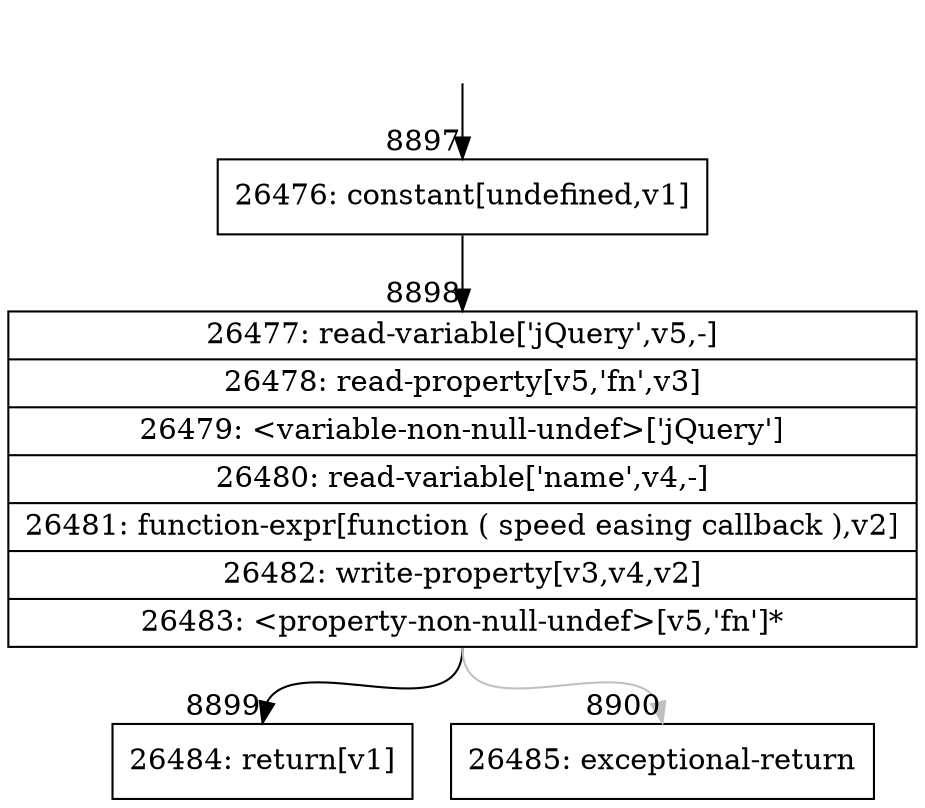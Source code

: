 digraph {
rankdir="TD"
BB_entry552[shape=none,label=""];
BB_entry552 -> BB8897 [tailport=s, headport=n, headlabel="    8897"]
BB8897 [shape=record label="{26476: constant[undefined,v1]}" ] 
BB8897 -> BB8898 [tailport=s, headport=n, headlabel="      8898"]
BB8898 [shape=record label="{26477: read-variable['jQuery',v5,-]|26478: read-property[v5,'fn',v3]|26479: \<variable-non-null-undef\>['jQuery']|26480: read-variable['name',v4,-]|26481: function-expr[function ( speed easing callback ),v2]|26482: write-property[v3,v4,v2]|26483: \<property-non-null-undef\>[v5,'fn']*}" ] 
BB8898 -> BB8899 [tailport=s, headport=n, headlabel="      8899"]
BB8898 -> BB8900 [tailport=s, headport=n, color=gray, headlabel="      8900"]
BB8899 [shape=record label="{26484: return[v1]}" ] 
BB8900 [shape=record label="{26485: exceptional-return}" ] 
//#$~ 9260
}
